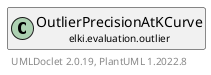 @startuml
    remove .*\.(Instance|Par|Parameterizer|Factory)$
    set namespaceSeparator none
    hide empty fields
    hide empty methods

    class "<size:14>OutlierPrecisionAtKCurve.Par\n<size:10>elki.evaluation.outlier" as elki.evaluation.outlier.OutlierPrecisionAtKCurve.Par [[OutlierPrecisionAtKCurve.Par.html]] {
        {static} +POSITIVE_CLASS_NAME_ID: OptionID
        {static} +MAX_K_ID: OptionID
        -positiveClassName: Pattern
        -maxk: int
        +configure(Parameterization): void
        +make(): OutlierPrecisionAtKCurve
    }

    interface "<size:14>Parameterizer\n<size:10>elki.utilities.optionhandling" as elki.utilities.optionhandling.Parameterizer [[../../utilities/optionhandling/Parameterizer.html]] {
        {abstract} +make(): Object
    }
    class "<size:14>OutlierPrecisionAtKCurve\n<size:10>elki.evaluation.outlier" as elki.evaluation.outlier.OutlierPrecisionAtKCurve [[OutlierPrecisionAtKCurve.html]]

    elki.utilities.optionhandling.Parameterizer <|.. elki.evaluation.outlier.OutlierPrecisionAtKCurve.Par
    elki.evaluation.outlier.OutlierPrecisionAtKCurve +-- elki.evaluation.outlier.OutlierPrecisionAtKCurve.Par

    center footer UMLDoclet 2.0.19, PlantUML 1.2022.8
@enduml
